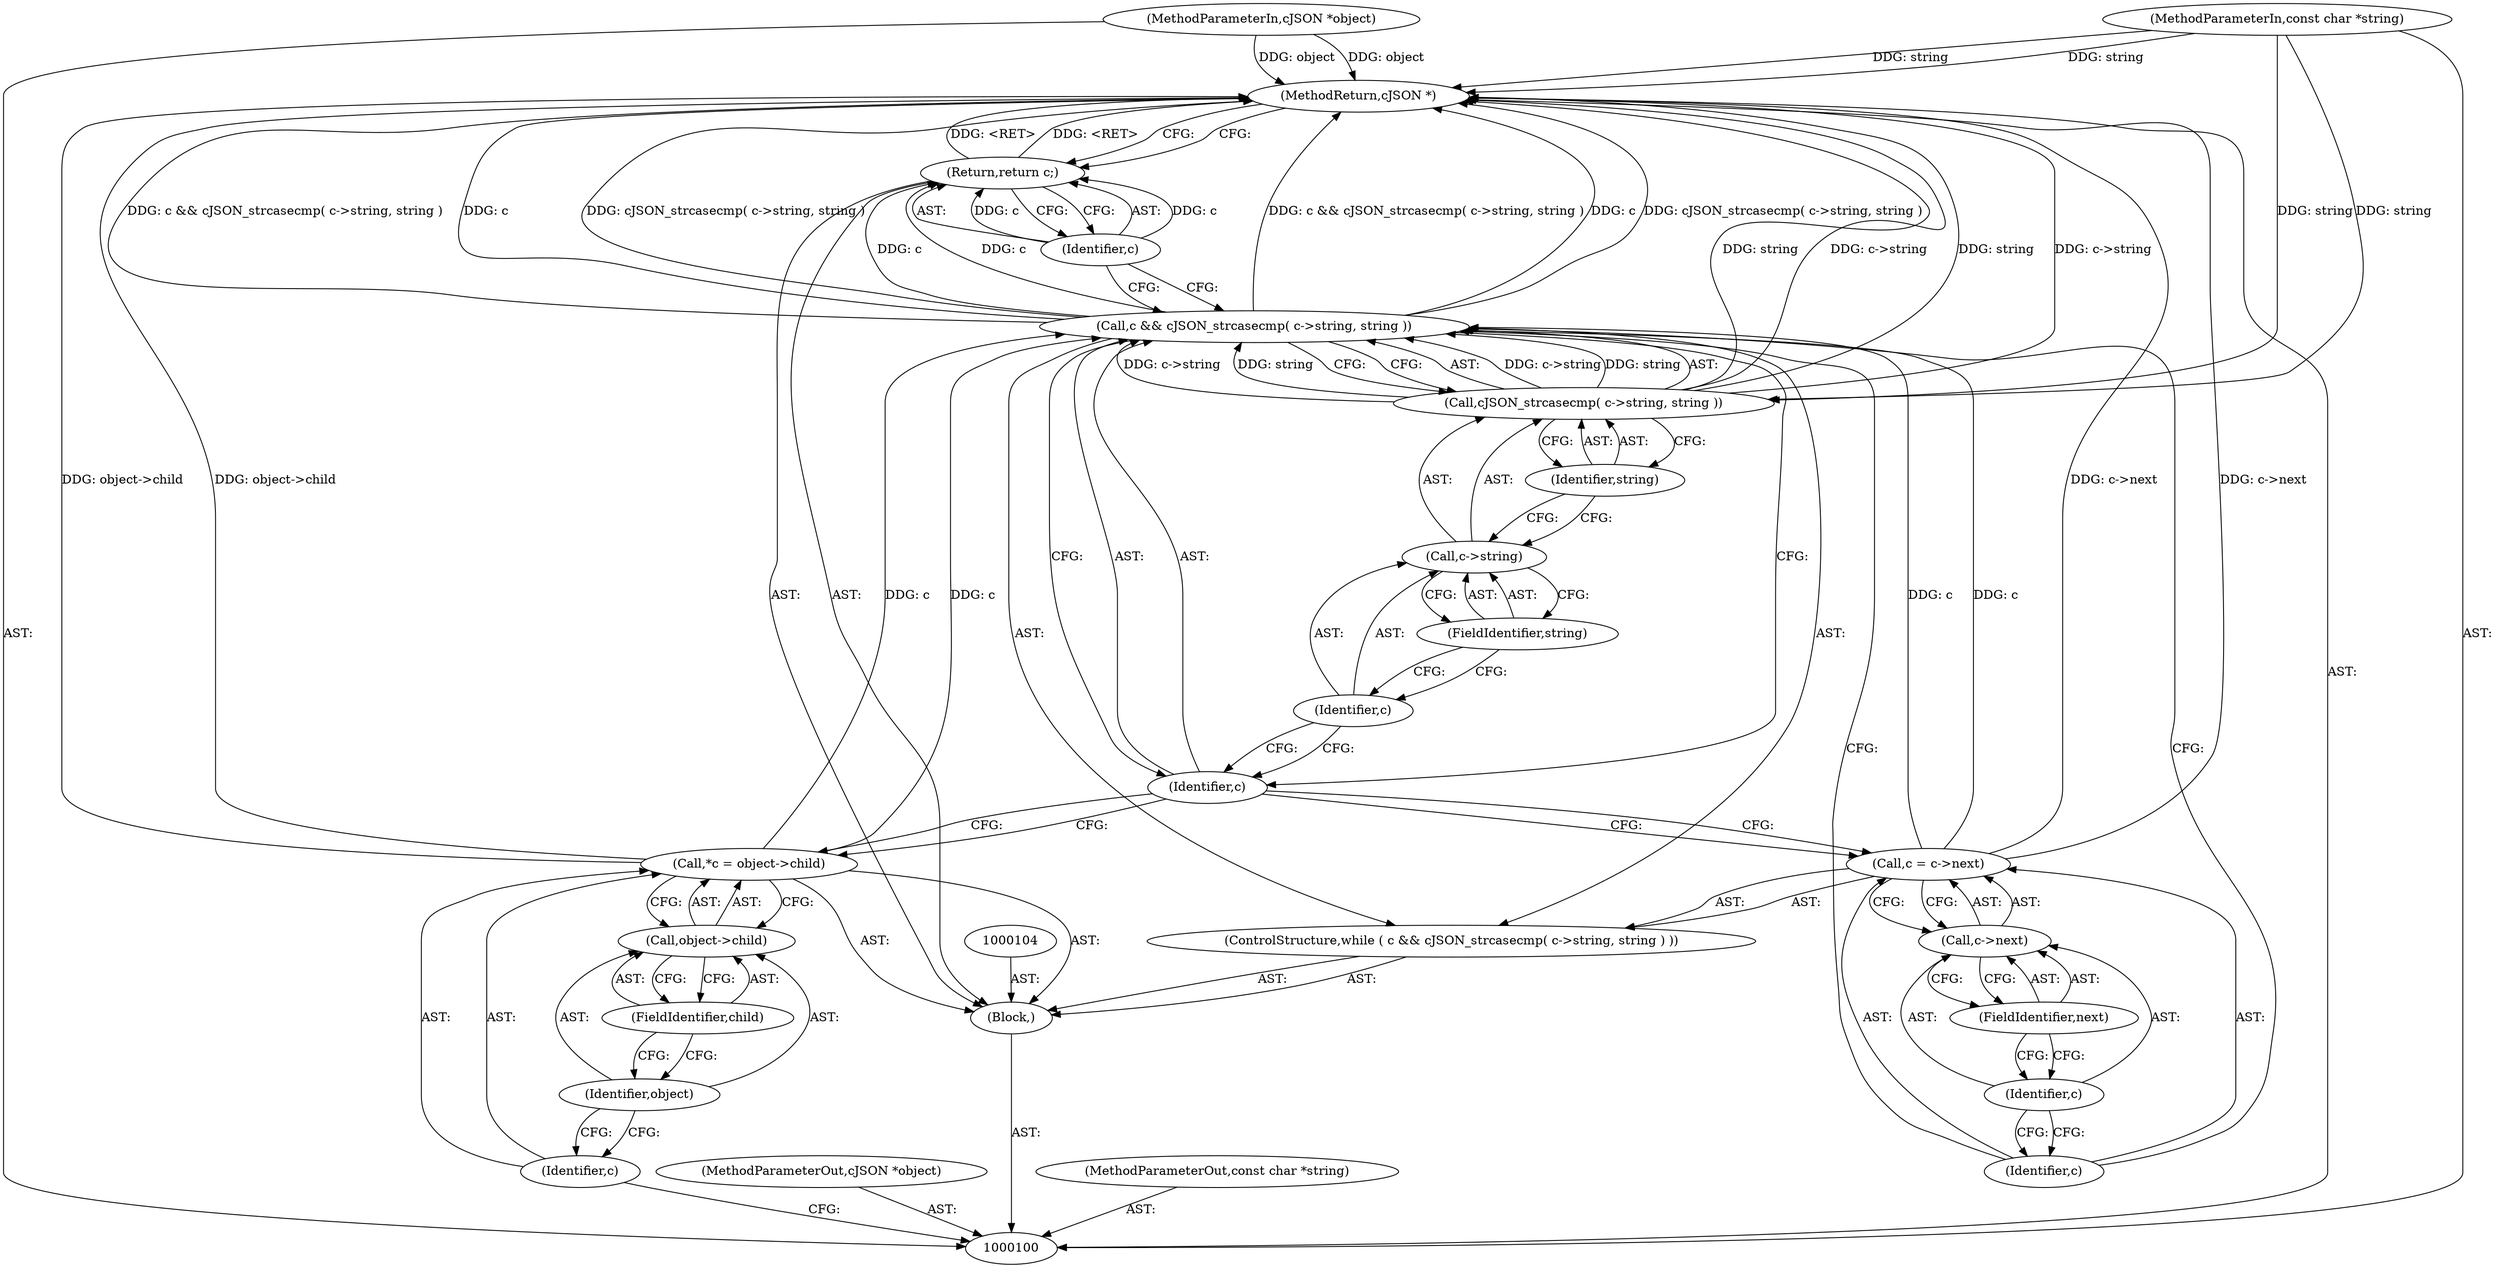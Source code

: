 digraph "1_iperf_91f2fa59e8ed80dfbf400add0164ee0e508e412a_23" {
"1000125" [label="(MethodReturn,cJSON *)"];
"1000101" [label="(MethodParameterIn,cJSON *object)"];
"1000150" [label="(MethodParameterOut,cJSON *object)"];
"1000102" [label="(MethodParameterIn,const char *string)"];
"1000151" [label="(MethodParameterOut,const char *string)"];
"1000103" [label="(Block,)"];
"1000107" [label="(Call,object->child)"];
"1000108" [label="(Identifier,object)"];
"1000109" [label="(FieldIdentifier,child)"];
"1000105" [label="(Call,*c = object->child)"];
"1000106" [label="(Identifier,c)"];
"1000110" [label="(ControlStructure,while ( c && cJSON_strcasecmp( c->string, string ) ))"];
"1000113" [label="(Call,cJSON_strcasecmp( c->string, string ))"];
"1000114" [label="(Call,c->string)"];
"1000115" [label="(Identifier,c)"];
"1000116" [label="(FieldIdentifier,string)"];
"1000117" [label="(Identifier,string)"];
"1000111" [label="(Call,c && cJSON_strcasecmp( c->string, string ))"];
"1000112" [label="(Identifier,c)"];
"1000118" [label="(Call,c = c->next)"];
"1000119" [label="(Identifier,c)"];
"1000120" [label="(Call,c->next)"];
"1000121" [label="(Identifier,c)"];
"1000122" [label="(FieldIdentifier,next)"];
"1000123" [label="(Return,return c;)"];
"1000124" [label="(Identifier,c)"];
"1000125" -> "1000100"  [label="AST: "];
"1000125" -> "1000123"  [label="CFG: "];
"1000113" -> "1000125"  [label="DDG: string"];
"1000113" -> "1000125"  [label="DDG: c->string"];
"1000105" -> "1000125"  [label="DDG: object->child"];
"1000111" -> "1000125"  [label="DDG: c && cJSON_strcasecmp( c->string, string )"];
"1000111" -> "1000125"  [label="DDG: c"];
"1000111" -> "1000125"  [label="DDG: cJSON_strcasecmp( c->string, string )"];
"1000102" -> "1000125"  [label="DDG: string"];
"1000101" -> "1000125"  [label="DDG: object"];
"1000118" -> "1000125"  [label="DDG: c->next"];
"1000123" -> "1000125"  [label="DDG: <RET>"];
"1000101" -> "1000100"  [label="AST: "];
"1000101" -> "1000125"  [label="DDG: object"];
"1000150" -> "1000100"  [label="AST: "];
"1000102" -> "1000100"  [label="AST: "];
"1000102" -> "1000125"  [label="DDG: string"];
"1000102" -> "1000113"  [label="DDG: string"];
"1000151" -> "1000100"  [label="AST: "];
"1000103" -> "1000100"  [label="AST: "];
"1000104" -> "1000103"  [label="AST: "];
"1000105" -> "1000103"  [label="AST: "];
"1000110" -> "1000103"  [label="AST: "];
"1000123" -> "1000103"  [label="AST: "];
"1000107" -> "1000105"  [label="AST: "];
"1000107" -> "1000109"  [label="CFG: "];
"1000108" -> "1000107"  [label="AST: "];
"1000109" -> "1000107"  [label="AST: "];
"1000105" -> "1000107"  [label="CFG: "];
"1000108" -> "1000107"  [label="AST: "];
"1000108" -> "1000106"  [label="CFG: "];
"1000109" -> "1000108"  [label="CFG: "];
"1000109" -> "1000107"  [label="AST: "];
"1000109" -> "1000108"  [label="CFG: "];
"1000107" -> "1000109"  [label="CFG: "];
"1000105" -> "1000103"  [label="AST: "];
"1000105" -> "1000107"  [label="CFG: "];
"1000106" -> "1000105"  [label="AST: "];
"1000107" -> "1000105"  [label="AST: "];
"1000112" -> "1000105"  [label="CFG: "];
"1000105" -> "1000125"  [label="DDG: object->child"];
"1000105" -> "1000111"  [label="DDG: c"];
"1000106" -> "1000105"  [label="AST: "];
"1000106" -> "1000100"  [label="CFG: "];
"1000108" -> "1000106"  [label="CFG: "];
"1000110" -> "1000103"  [label="AST: "];
"1000111" -> "1000110"  [label="AST: "];
"1000118" -> "1000110"  [label="AST: "];
"1000113" -> "1000111"  [label="AST: "];
"1000113" -> "1000117"  [label="CFG: "];
"1000114" -> "1000113"  [label="AST: "];
"1000117" -> "1000113"  [label="AST: "];
"1000111" -> "1000113"  [label="CFG: "];
"1000113" -> "1000125"  [label="DDG: string"];
"1000113" -> "1000125"  [label="DDG: c->string"];
"1000113" -> "1000111"  [label="DDG: c->string"];
"1000113" -> "1000111"  [label="DDG: string"];
"1000102" -> "1000113"  [label="DDG: string"];
"1000114" -> "1000113"  [label="AST: "];
"1000114" -> "1000116"  [label="CFG: "];
"1000115" -> "1000114"  [label="AST: "];
"1000116" -> "1000114"  [label="AST: "];
"1000117" -> "1000114"  [label="CFG: "];
"1000115" -> "1000114"  [label="AST: "];
"1000115" -> "1000112"  [label="CFG: "];
"1000116" -> "1000115"  [label="CFG: "];
"1000116" -> "1000114"  [label="AST: "];
"1000116" -> "1000115"  [label="CFG: "];
"1000114" -> "1000116"  [label="CFG: "];
"1000117" -> "1000113"  [label="AST: "];
"1000117" -> "1000114"  [label="CFG: "];
"1000113" -> "1000117"  [label="CFG: "];
"1000111" -> "1000110"  [label="AST: "];
"1000111" -> "1000112"  [label="CFG: "];
"1000111" -> "1000113"  [label="CFG: "];
"1000112" -> "1000111"  [label="AST: "];
"1000113" -> "1000111"  [label="AST: "];
"1000119" -> "1000111"  [label="CFG: "];
"1000124" -> "1000111"  [label="CFG: "];
"1000111" -> "1000125"  [label="DDG: c && cJSON_strcasecmp( c->string, string )"];
"1000111" -> "1000125"  [label="DDG: c"];
"1000111" -> "1000125"  [label="DDG: cJSON_strcasecmp( c->string, string )"];
"1000118" -> "1000111"  [label="DDG: c"];
"1000105" -> "1000111"  [label="DDG: c"];
"1000113" -> "1000111"  [label="DDG: c->string"];
"1000113" -> "1000111"  [label="DDG: string"];
"1000111" -> "1000123"  [label="DDG: c"];
"1000112" -> "1000111"  [label="AST: "];
"1000112" -> "1000118"  [label="CFG: "];
"1000112" -> "1000105"  [label="CFG: "];
"1000115" -> "1000112"  [label="CFG: "];
"1000111" -> "1000112"  [label="CFG: "];
"1000118" -> "1000110"  [label="AST: "];
"1000118" -> "1000120"  [label="CFG: "];
"1000119" -> "1000118"  [label="AST: "];
"1000120" -> "1000118"  [label="AST: "];
"1000112" -> "1000118"  [label="CFG: "];
"1000118" -> "1000125"  [label="DDG: c->next"];
"1000118" -> "1000111"  [label="DDG: c"];
"1000119" -> "1000118"  [label="AST: "];
"1000119" -> "1000111"  [label="CFG: "];
"1000121" -> "1000119"  [label="CFG: "];
"1000120" -> "1000118"  [label="AST: "];
"1000120" -> "1000122"  [label="CFG: "];
"1000121" -> "1000120"  [label="AST: "];
"1000122" -> "1000120"  [label="AST: "];
"1000118" -> "1000120"  [label="CFG: "];
"1000121" -> "1000120"  [label="AST: "];
"1000121" -> "1000119"  [label="CFG: "];
"1000122" -> "1000121"  [label="CFG: "];
"1000122" -> "1000120"  [label="AST: "];
"1000122" -> "1000121"  [label="CFG: "];
"1000120" -> "1000122"  [label="CFG: "];
"1000123" -> "1000103"  [label="AST: "];
"1000123" -> "1000124"  [label="CFG: "];
"1000124" -> "1000123"  [label="AST: "];
"1000125" -> "1000123"  [label="CFG: "];
"1000123" -> "1000125"  [label="DDG: <RET>"];
"1000124" -> "1000123"  [label="DDG: c"];
"1000111" -> "1000123"  [label="DDG: c"];
"1000124" -> "1000123"  [label="AST: "];
"1000124" -> "1000111"  [label="CFG: "];
"1000123" -> "1000124"  [label="CFG: "];
"1000124" -> "1000123"  [label="DDG: c"];
}
